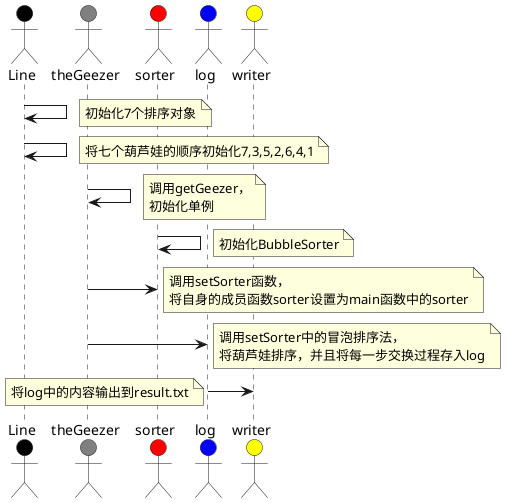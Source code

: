 @startuml
actor Line as line #black
actor theGeezer as Geezer #grey
actor sorter as sorter #red
actor log as log #blue
actor writer as writer #yellow

line -> line
note right
    初始化7个排序对象
end note

line -> line
note right
    将七个葫芦娃的顺序初始化7,3,5,2,6,4,1
end note

Geezer -> Geezer
note right
    调用getGeezer，
    初始化单例
end note

sorter -> sorter
note right
    初始化BubbleSorter
end note

Geezer -> sorter
note right
    调用setSorter函数，
    将自身的成员函数sorter设置为main函数中的sorter
end note

Geezer -> log
note right
    调用setSorter中的冒泡排序法，
    将葫芦娃排序，并且将每一步交换过程存入log
end note

log -> writer
note left
    将log中的内容输出到result.txt
end note
@enduml